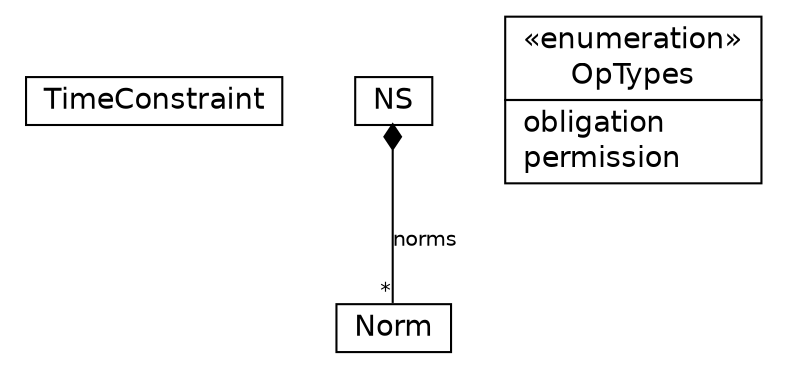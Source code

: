 #!/usr/local/bin/dot
#
# Class diagram 
# Generated by UMLGraph version R5_6_6-1-g9240c4 (http://www.umlgraph.org/)
#

digraph G {
	edge [fontname="Helvetica",fontsize=10,labelfontname="Helvetica",labelfontsize=10];
	node [fontname="Helvetica",fontsize=10,shape=plaintext];
	nodesep=0.25;
	ranksep=0.5;
	// moise.os.ns.TimeConstraint
	c465 [label=<<table title="moise.os.ns.TimeConstraint" border="0" cellborder="1" cellspacing="0" cellpadding="2" port="p" href="./TimeConstraint.html">
		<tr><td><table border="0" cellspacing="0" cellpadding="1">
<tr><td align="center" balign="center"> TimeConstraint </td></tr>
		</table></td></tr>
		</table>>, URL="./TimeConstraint.html", fontname="Helvetica", fontcolor="black", fontsize=14.0];
	// moise.os.ns.Norm
	c466 [label=<<table title="moise.os.ns.Norm" border="0" cellborder="1" cellspacing="0" cellpadding="2" port="p" href="./Norm.html">
		<tr><td><table border="0" cellspacing="0" cellpadding="1">
<tr><td align="center" balign="center"> Norm </td></tr>
		</table></td></tr>
		</table>>, URL="./Norm.html", fontname="Helvetica", fontcolor="black", fontsize=14.0];
	// moise.os.ns.NS
	c467 [label=<<table title="moise.os.ns.NS" border="0" cellborder="1" cellspacing="0" cellpadding="2" port="p" href="./NS.html">
		<tr><td><table border="0" cellspacing="0" cellpadding="1">
<tr><td align="center" balign="center"> NS </td></tr>
		</table></td></tr>
		</table>>, URL="./NS.html", fontname="Helvetica", fontcolor="black", fontsize=14.0];
	// moise.os.ns.NS.OpTypes
	c468 [label=<<table title="moise.os.ns.NS.OpTypes" border="0" cellborder="1" cellspacing="0" cellpadding="2" port="p" href="./NS.OpTypes.html">
		<tr><td><table border="0" cellspacing="0" cellpadding="1">
<tr><td align="center" balign="center"> &#171;enumeration&#187; </td></tr>
<tr><td align="center" balign="center"> OpTypes </td></tr>
		</table></td></tr>
		<tr><td><table border="0" cellspacing="0" cellpadding="1">
<tr><td align="left" balign="left"> obligation </td></tr>
<tr><td align="left" balign="left"> permission </td></tr>
		</table></td></tr>
		</table>>, URL="./NS.OpTypes.html", fontname="Helvetica", fontcolor="black", fontsize=14.0];
	// moise.os.ns.NS COMPOSED moise.os.ns.Norm
	c467:p -> c466:p [taillabel="", label="norms", headlabel="*", fontname="Helvetica", fontcolor="black", fontsize=10.0, color="black", arrowhead=none, arrowtail=diamond, dir=both];
}

